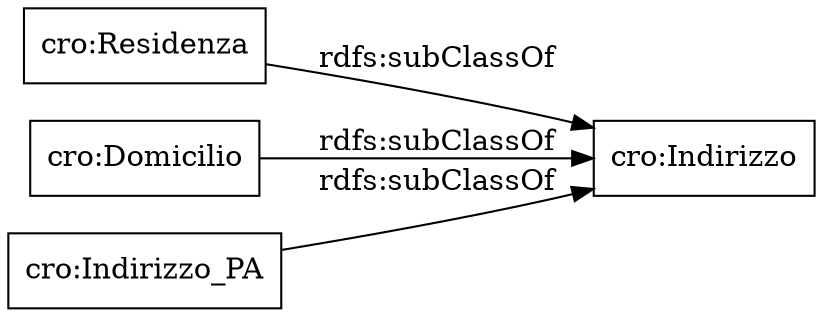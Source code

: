 digraph ar2dtool_diagram { 
rankdir=LR;
size="1000"
node [shape = rectangle, color="black"]; "cro:Residenza" "cro:Domicilio" "cro:Indirizzo" "cro:Indirizzo_PA" ; /*classes style*/
	"cro:Residenza" -> "cro:Indirizzo" [ label = "rdfs:subClassOf" ];
	"cro:Domicilio" -> "cro:Indirizzo" [ label = "rdfs:subClassOf" ];
	"cro:Indirizzo_PA" -> "cro:Indirizzo" [ label = "rdfs:subClassOf" ];

}
